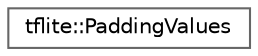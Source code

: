 digraph "Graphical Class Hierarchy"
{
 // LATEX_PDF_SIZE
  bgcolor="transparent";
  edge [fontname=Helvetica,fontsize=10,labelfontname=Helvetica,labelfontsize=10];
  node [fontname=Helvetica,fontsize=10,shape=box,height=0.2,width=0.4];
  rankdir="LR";
  Node0 [id="Node000000",label="tflite::PaddingValues",height=0.2,width=0.4,color="grey40", fillcolor="white", style="filled",URL="$structtflite_1_1_padding_values.html",tooltip=" "];
}
